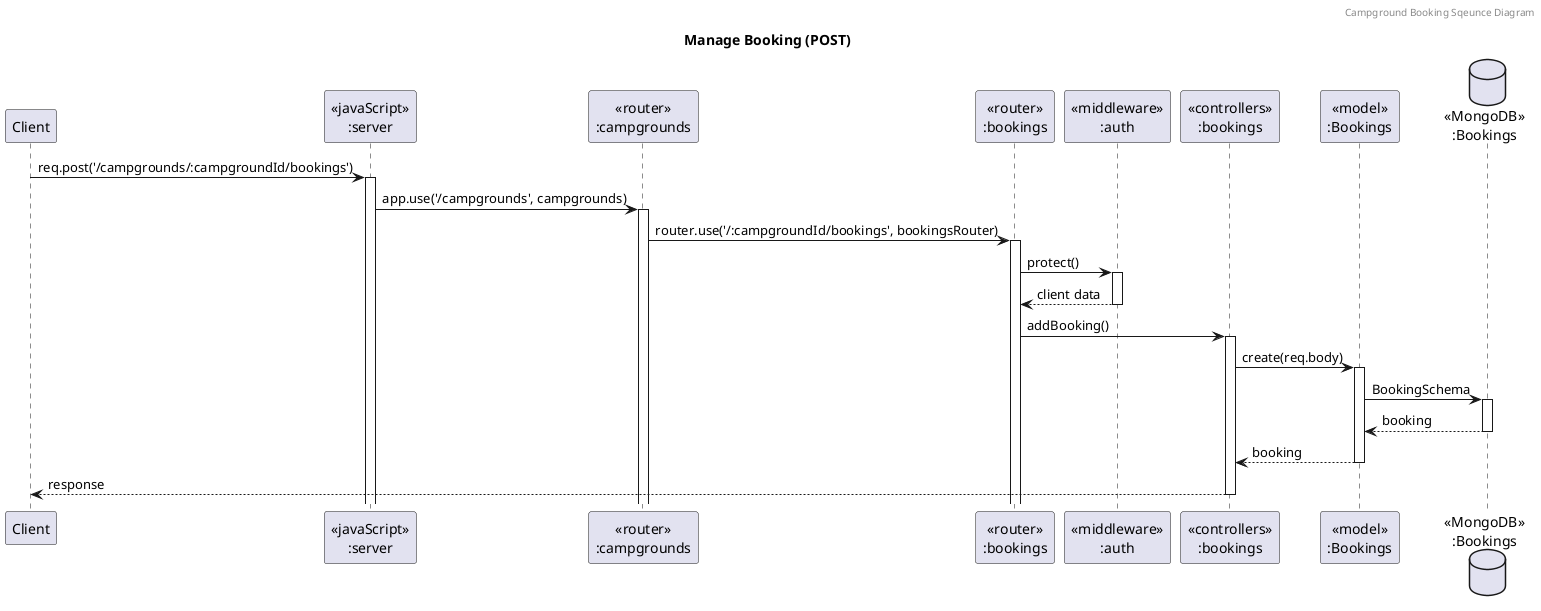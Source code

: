 @startuml Manage Booking (POST)

header Campground Booking Sqeunce Diagram
title "Manage Booking (POST)"

participant "Client" as client
participant "<<javaScript>>\n:server" as server
participant "<<router>>\n:campgrounds" as routerCampgrounds
participant "<<router>>\n:bookings" as routerBookings
participant "<<middleware>>\n:auth" as middlewareAuth
participant "<<controllers>>\n:bookings" as controllersBookings
participant "<<model>>\n:Bookings" as BookingModel
database "<<MongoDB>>\n:Bookings" as BookingsDatabase

client->server ++:req.post('/campgrounds/:campgroundId/bookings')
server->routerCampgrounds ++:app.use('/campgrounds', campgrounds)
routerCampgrounds -> routerBookings ++:router.use('/:campgroundId/bookings', bookingsRouter)
routerBookings -> middlewareAuth ++:protect()
middlewareAuth --> routerBookings --:client data
routerBookings -> controllersBookings ++:addBooking()
controllersBookings -> BookingModel ++:create(req.body)
BookingModel -> BookingsDatabase ++:BookingSchema
BookingsDatabase --> BookingModel --:booking
BookingModel --> controllersBookings --:booking
controllersBookings --> client --:response

@enduml